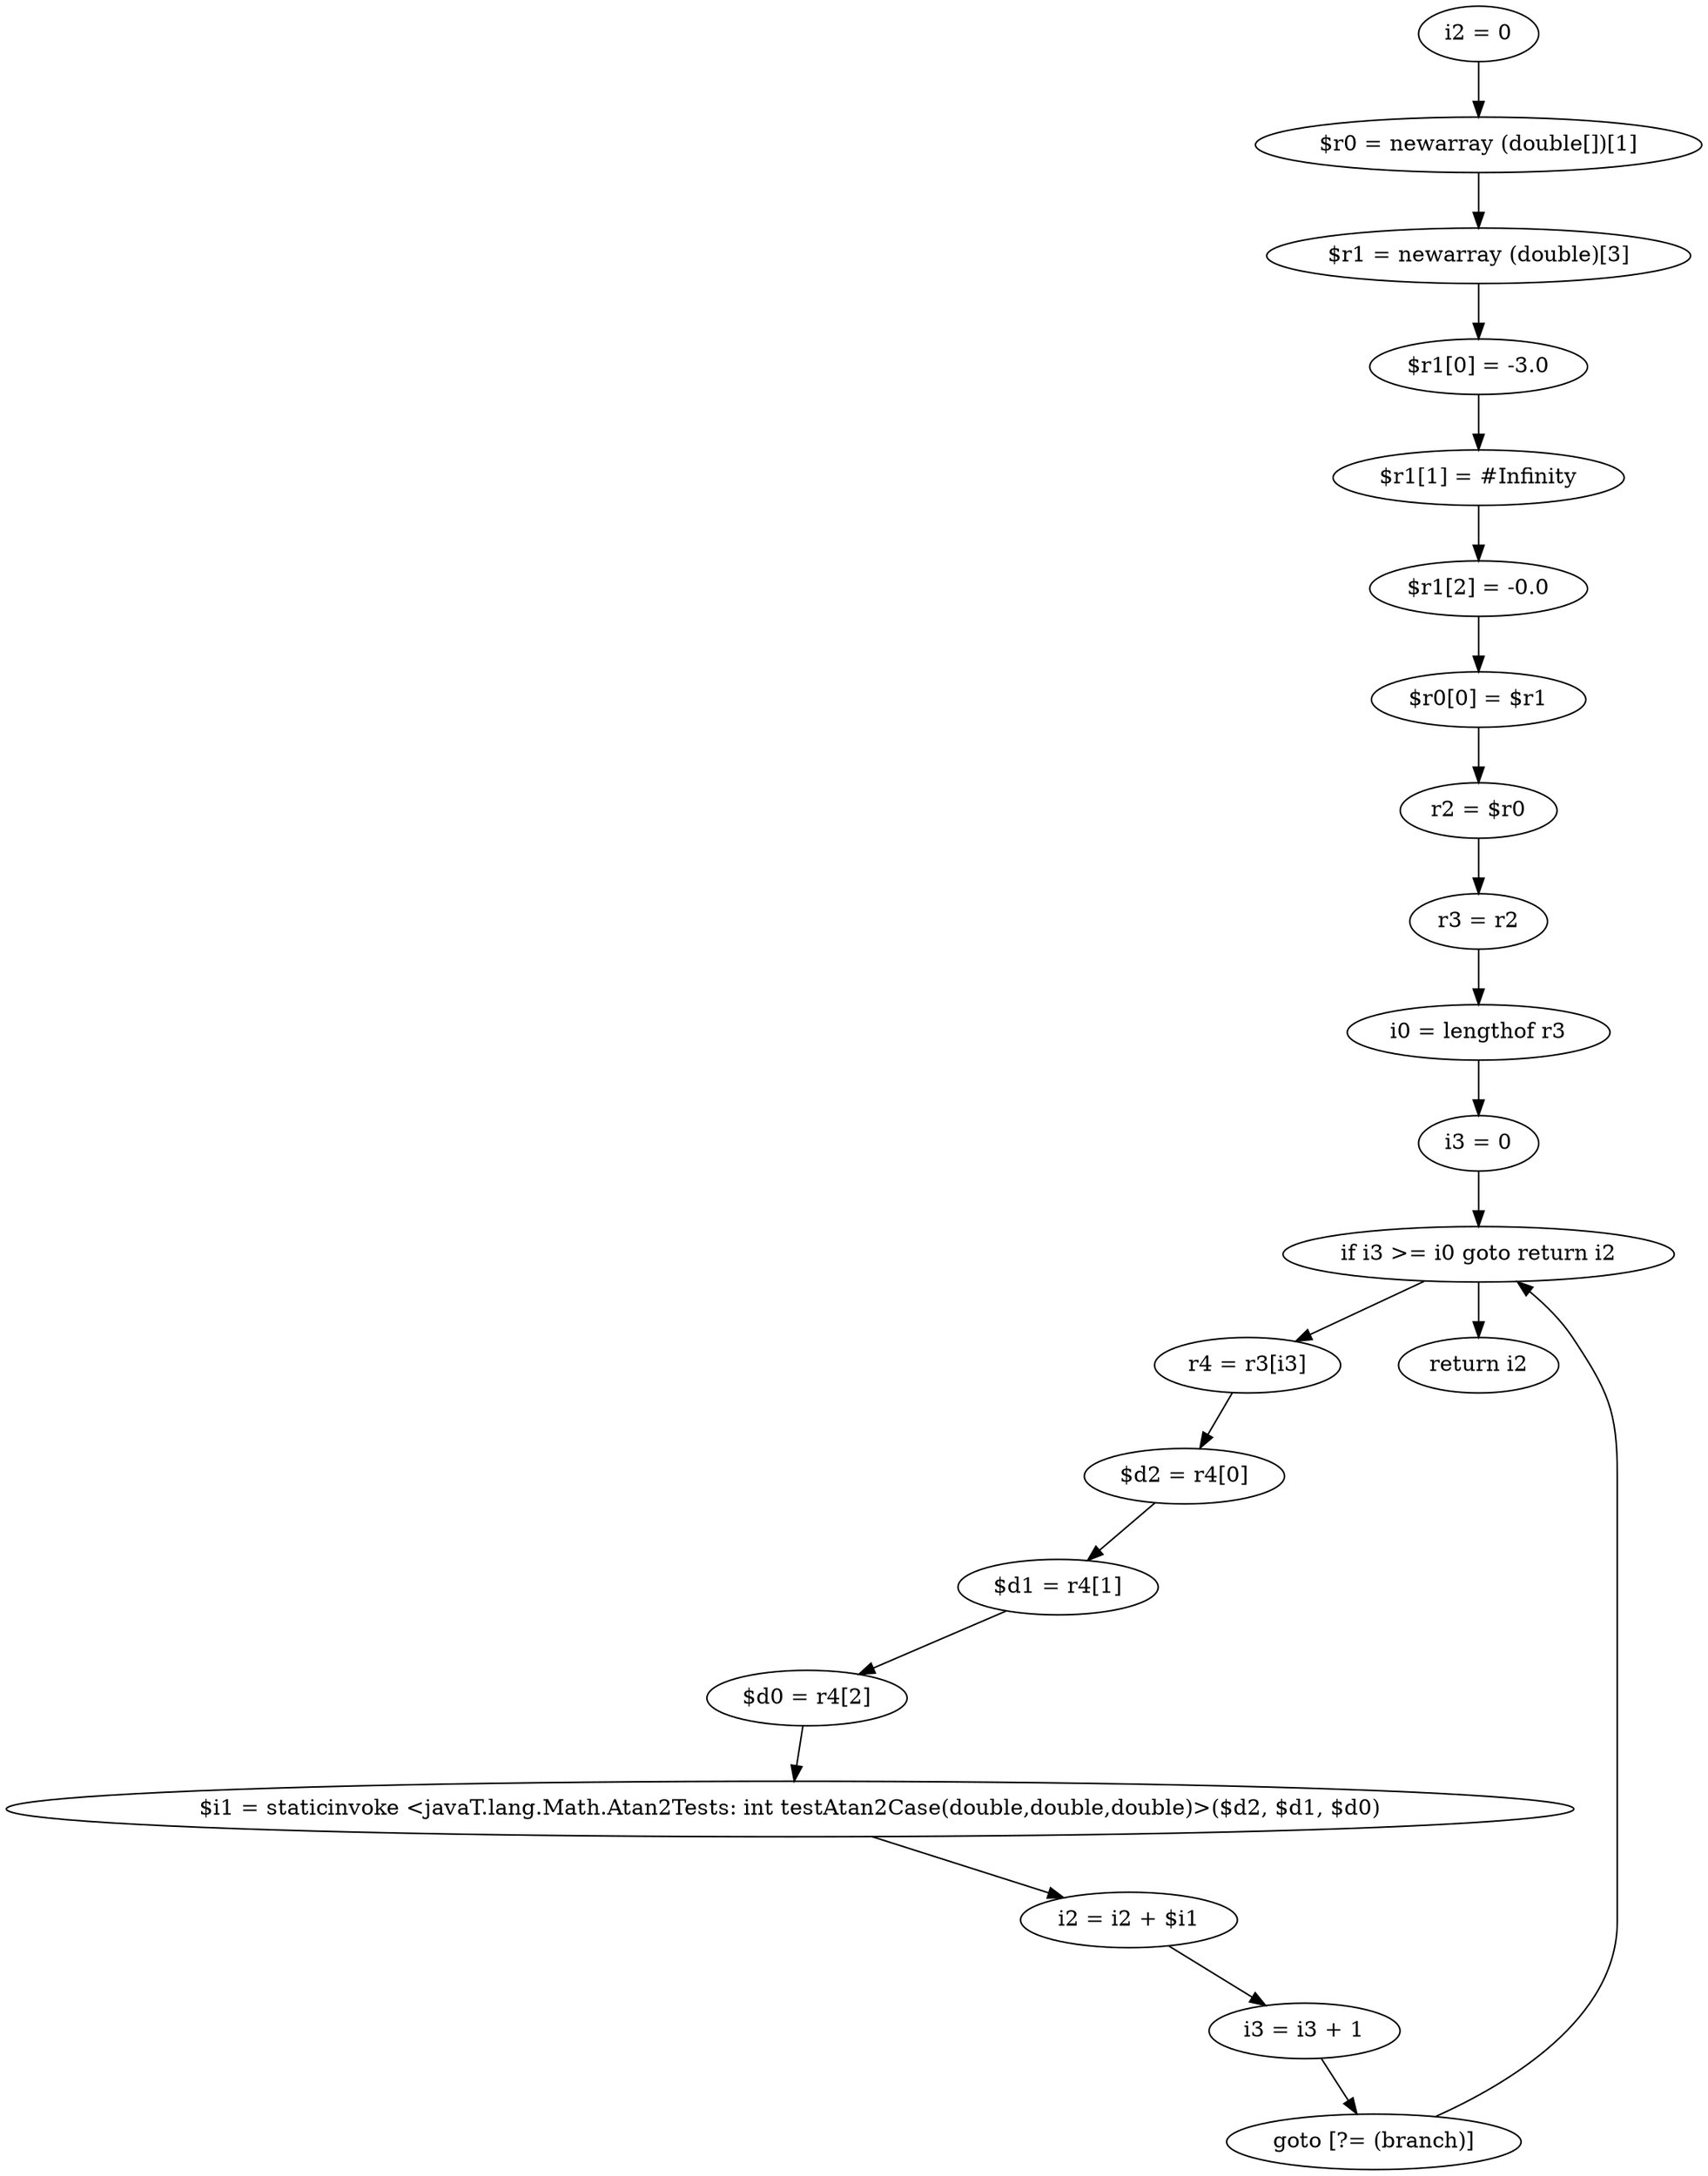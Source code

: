 digraph "unitGraph" {
    "i2 = 0"
    "$r0 = newarray (double[])[1]"
    "$r1 = newarray (double)[3]"
    "$r1[0] = -3.0"
    "$r1[1] = #Infinity"
    "$r1[2] = -0.0"
    "$r0[0] = $r1"
    "r2 = $r0"
    "r3 = r2"
    "i0 = lengthof r3"
    "i3 = 0"
    "if i3 >= i0 goto return i2"
    "r4 = r3[i3]"
    "$d2 = r4[0]"
    "$d1 = r4[1]"
    "$d0 = r4[2]"
    "$i1 = staticinvoke <javaT.lang.Math.Atan2Tests: int testAtan2Case(double,double,double)>($d2, $d1, $d0)"
    "i2 = i2 + $i1"
    "i3 = i3 + 1"
    "goto [?= (branch)]"
    "return i2"
    "i2 = 0"->"$r0 = newarray (double[])[1]";
    "$r0 = newarray (double[])[1]"->"$r1 = newarray (double)[3]";
    "$r1 = newarray (double)[3]"->"$r1[0] = -3.0";
    "$r1[0] = -3.0"->"$r1[1] = #Infinity";
    "$r1[1] = #Infinity"->"$r1[2] = -0.0";
    "$r1[2] = -0.0"->"$r0[0] = $r1";
    "$r0[0] = $r1"->"r2 = $r0";
    "r2 = $r0"->"r3 = r2";
    "r3 = r2"->"i0 = lengthof r3";
    "i0 = lengthof r3"->"i3 = 0";
    "i3 = 0"->"if i3 >= i0 goto return i2";
    "if i3 >= i0 goto return i2"->"r4 = r3[i3]";
    "if i3 >= i0 goto return i2"->"return i2";
    "r4 = r3[i3]"->"$d2 = r4[0]";
    "$d2 = r4[0]"->"$d1 = r4[1]";
    "$d1 = r4[1]"->"$d0 = r4[2]";
    "$d0 = r4[2]"->"$i1 = staticinvoke <javaT.lang.Math.Atan2Tests: int testAtan2Case(double,double,double)>($d2, $d1, $d0)";
    "$i1 = staticinvoke <javaT.lang.Math.Atan2Tests: int testAtan2Case(double,double,double)>($d2, $d1, $d0)"->"i2 = i2 + $i1";
    "i2 = i2 + $i1"->"i3 = i3 + 1";
    "i3 = i3 + 1"->"goto [?= (branch)]";
    "goto [?= (branch)]"->"if i3 >= i0 goto return i2";
}
